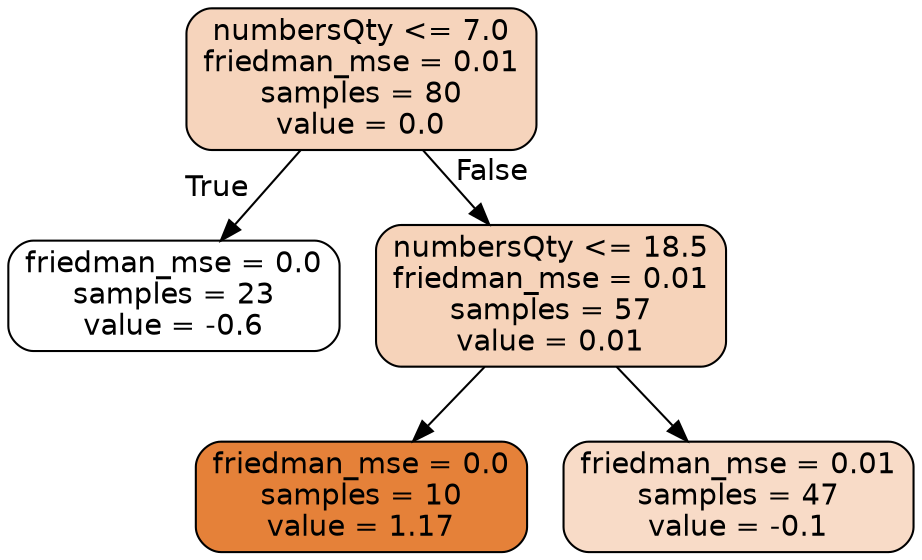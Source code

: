 digraph Tree {
node [shape=box, style="filled, rounded", color="black", fontname="helvetica"] ;
edge [fontname="helvetica"] ;
0 [label="numbersQty <= 7.0\nfriedman_mse = 0.01\nsamples = 80\nvalue = 0.0", fillcolor="#f6d4bc"] ;
1 [label="friedman_mse = 0.0\nsamples = 23\nvalue = -0.6", fillcolor="#ffffff"] ;
0 -> 1 [labeldistance=2.5, labelangle=45, headlabel="True"] ;
2 [label="numbersQty <= 18.5\nfriedman_mse = 0.01\nsamples = 57\nvalue = 0.01", fillcolor="#f6d3ba"] ;
0 -> 2 [labeldistance=2.5, labelangle=-45, headlabel="False"] ;
3 [label="friedman_mse = 0.0\nsamples = 10\nvalue = 1.17", fillcolor="#e58139"] ;
2 -> 3 ;
4 [label="friedman_mse = 0.01\nsamples = 47\nvalue = -0.1", fillcolor="#f8dbc7"] ;
2 -> 4 ;
}